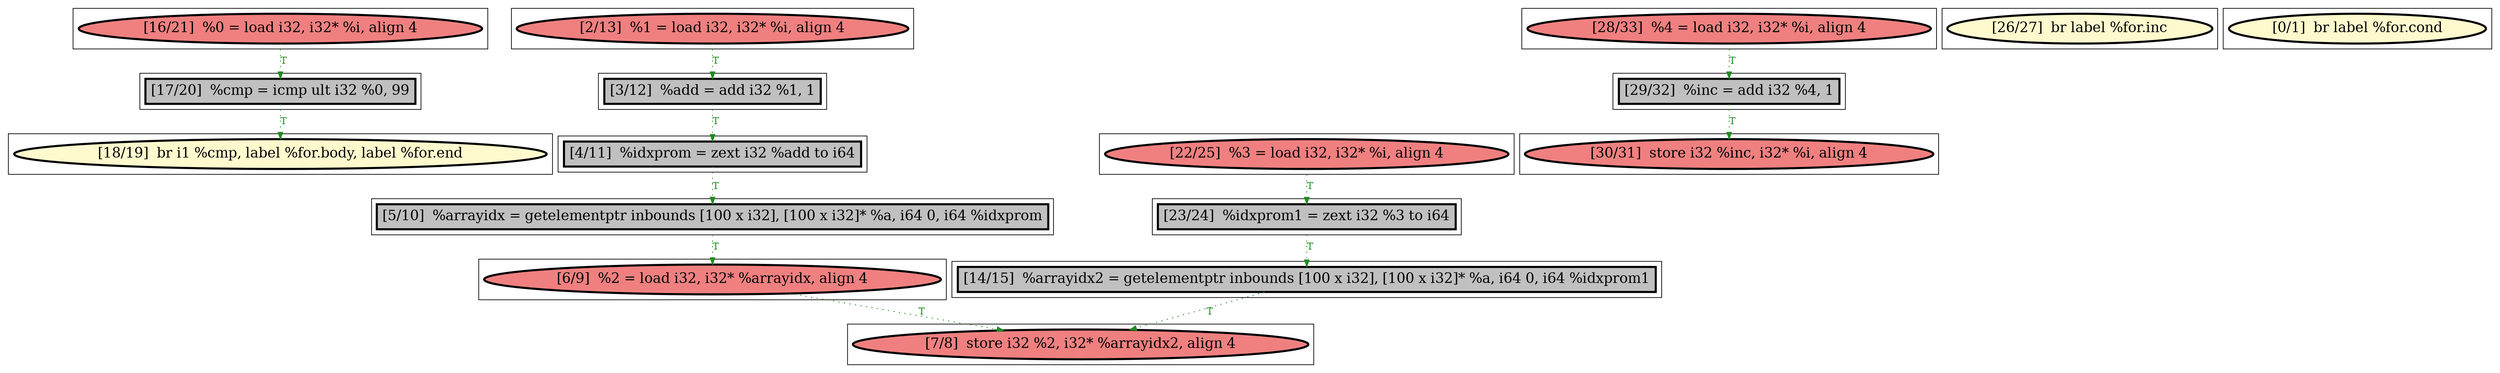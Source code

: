 
digraph G {



node195->node192 [style=dotted,color=forestgreen,label="T",fontcolor=forestgreen ]
node194->node195 [style=dotted,color=forestgreen,label="T",fontcolor=forestgreen ]
node199->node197 [style=dotted,color=forestgreen,label="T",fontcolor=forestgreen ]
node193->node199 [style=dotted,color=forestgreen,label="T",fontcolor=forestgreen ]
node198->node196 [style=dotted,color=forestgreen,label="T",fontcolor=forestgreen ]
node200->node204 [style=dotted,color=forestgreen,label="T",fontcolor=forestgreen ]
node204->node201 [style=dotted,color=forestgreen,label="T",fontcolor=forestgreen ]
node203->node191 [style=dotted,color=forestgreen,label="T",fontcolor=forestgreen ]
node196->node197 [style=dotted,color=forestgreen,label="T",fontcolor=forestgreen ]
node189->node193 [style=dotted,color=forestgreen,label="T",fontcolor=forestgreen ]
node202->node203 [style=dotted,color=forestgreen,label="T",fontcolor=forestgreen ]
node201->node198 [style=dotted,color=forestgreen,label="T",fontcolor=forestgreen ]


subgraph cluster16 {


node204 [penwidth=3.0,fontsize=20,fillcolor=grey,label="[3/12]  %add = add i32 %1, 1",shape=rectangle,style=filled ]



}

subgraph cluster4 {


node192 [penwidth=3.0,fontsize=20,fillcolor=lemonchiffon,label="[18/19]  br i1 %cmp, label %for.body, label %for.end",shape=ellipse,style=filled ]



}

subgraph cluster3 {


node191 [penwidth=3.0,fontsize=20,fillcolor=lightcoral,label="[30/31]  store i32 %inc, i32* %i, align 4",shape=ellipse,style=filled ]



}

subgraph cluster2 {


node190 [penwidth=3.0,fontsize=20,fillcolor=lemonchiffon,label="[26/27]  br label %for.inc",shape=ellipse,style=filled ]



}

subgraph cluster1 {


node189 [penwidth=3.0,fontsize=20,fillcolor=lightcoral,label="[22/25]  %3 = load i32, i32* %i, align 4",shape=ellipse,style=filled ]



}

subgraph cluster12 {


node200 [penwidth=3.0,fontsize=20,fillcolor=lightcoral,label="[2/13]  %1 = load i32, i32* %i, align 4",shape=ellipse,style=filled ]



}

subgraph cluster5 {


node193 [penwidth=3.0,fontsize=20,fillcolor=grey,label="[23/24]  %idxprom1 = zext i32 %3 to i64",shape=rectangle,style=filled ]



}

subgraph cluster0 {


node188 [penwidth=3.0,fontsize=20,fillcolor=lemonchiffon,label="[0/1]  br label %for.cond",shape=ellipse,style=filled ]



}

subgraph cluster6 {


node194 [penwidth=3.0,fontsize=20,fillcolor=lightcoral,label="[16/21]  %0 = load i32, i32* %i, align 4",shape=ellipse,style=filled ]



}

subgraph cluster14 {


node202 [penwidth=3.0,fontsize=20,fillcolor=lightcoral,label="[28/33]  %4 = load i32, i32* %i, align 4",shape=ellipse,style=filled ]



}

subgraph cluster7 {


node195 [penwidth=3.0,fontsize=20,fillcolor=grey,label="[17/20]  %cmp = icmp ult i32 %0, 99",shape=rectangle,style=filled ]



}

subgraph cluster8 {


node196 [penwidth=3.0,fontsize=20,fillcolor=lightcoral,label="[6/9]  %2 = load i32, i32* %arrayidx, align 4",shape=ellipse,style=filled ]



}

subgraph cluster9 {


node197 [penwidth=3.0,fontsize=20,fillcolor=lightcoral,label="[7/8]  store i32 %2, i32* %arrayidx2, align 4",shape=ellipse,style=filled ]



}

subgraph cluster10 {


node198 [penwidth=3.0,fontsize=20,fillcolor=grey,label="[5/10]  %arrayidx = getelementptr inbounds [100 x i32], [100 x i32]* %a, i64 0, i64 %idxprom",shape=rectangle,style=filled ]



}

subgraph cluster11 {


node199 [penwidth=3.0,fontsize=20,fillcolor=grey,label="[14/15]  %arrayidx2 = getelementptr inbounds [100 x i32], [100 x i32]* %a, i64 0, i64 %idxprom1",shape=rectangle,style=filled ]



}

subgraph cluster13 {


node201 [penwidth=3.0,fontsize=20,fillcolor=grey,label="[4/11]  %idxprom = zext i32 %add to i64",shape=rectangle,style=filled ]



}

subgraph cluster15 {


node203 [penwidth=3.0,fontsize=20,fillcolor=grey,label="[29/32]  %inc = add i32 %4, 1",shape=rectangle,style=filled ]



}

}
